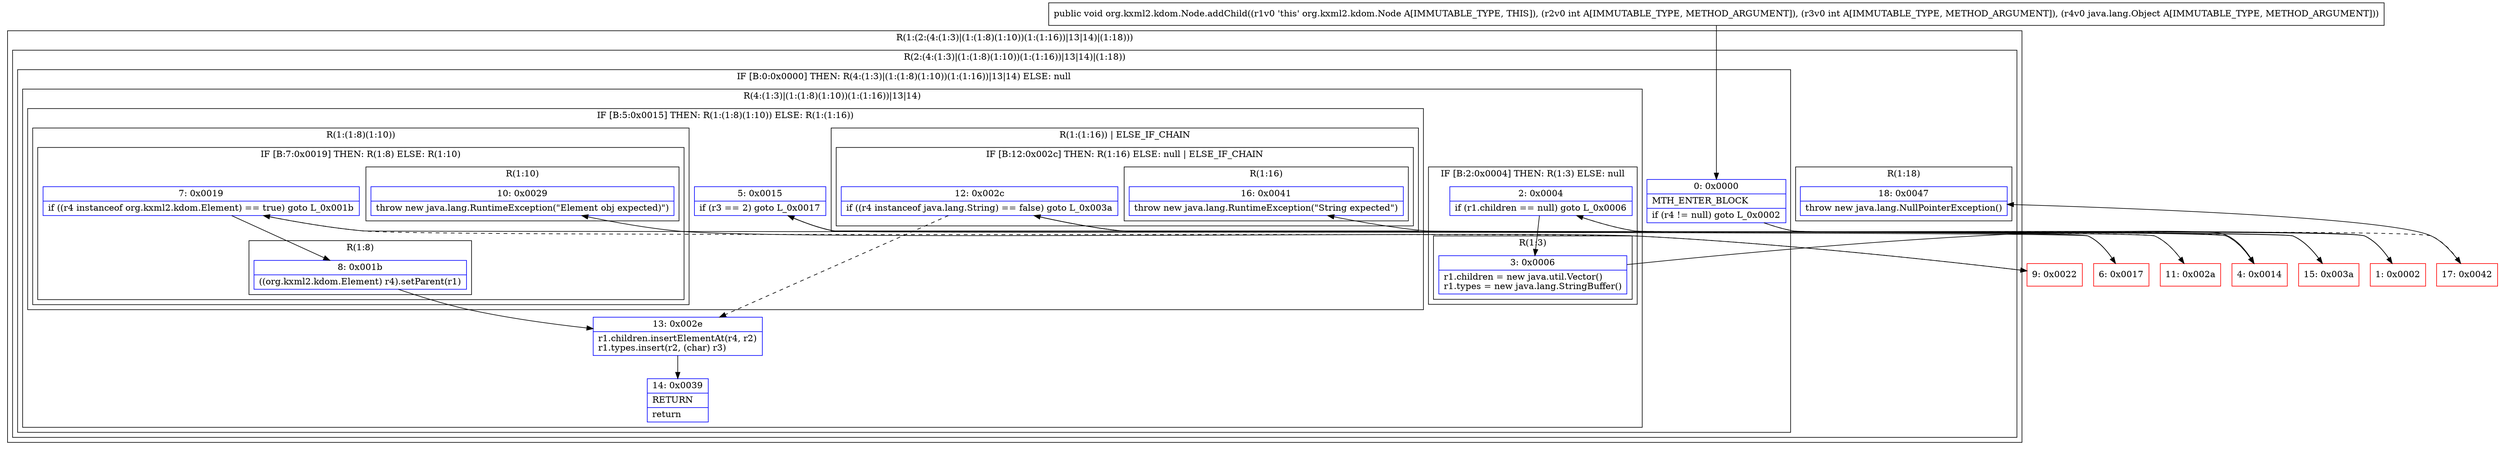 digraph "CFG fororg.kxml2.kdom.Node.addChild(IILjava\/lang\/Object;)V" {
subgraph cluster_Region_252547926 {
label = "R(1:(2:(4:(1:3)|(1:(1:8)(1:10))(1:(1:16))|13|14)|(1:18)))";
node [shape=record,color=blue];
subgraph cluster_Region_733338329 {
label = "R(2:(4:(1:3)|(1:(1:8)(1:10))(1:(1:16))|13|14)|(1:18))";
node [shape=record,color=blue];
subgraph cluster_IfRegion_1841311272 {
label = "IF [B:0:0x0000] THEN: R(4:(1:3)|(1:(1:8)(1:10))(1:(1:16))|13|14) ELSE: null";
node [shape=record,color=blue];
Node_0 [shape=record,label="{0\:\ 0x0000|MTH_ENTER_BLOCK\l|if (r4 != null) goto L_0x0002\l}"];
subgraph cluster_Region_1886043921 {
label = "R(4:(1:3)|(1:(1:8)(1:10))(1:(1:16))|13|14)";
node [shape=record,color=blue];
subgraph cluster_IfRegion_329127273 {
label = "IF [B:2:0x0004] THEN: R(1:3) ELSE: null";
node [shape=record,color=blue];
Node_2 [shape=record,label="{2\:\ 0x0004|if (r1.children == null) goto L_0x0006\l}"];
subgraph cluster_Region_376993489 {
label = "R(1:3)";
node [shape=record,color=blue];
Node_3 [shape=record,label="{3\:\ 0x0006|r1.children = new java.util.Vector()\lr1.types = new java.lang.StringBuffer()\l}"];
}
}
subgraph cluster_IfRegion_2057677656 {
label = "IF [B:5:0x0015] THEN: R(1:(1:8)(1:10)) ELSE: R(1:(1:16))";
node [shape=record,color=blue];
Node_5 [shape=record,label="{5\:\ 0x0015|if (r3 == 2) goto L_0x0017\l}"];
subgraph cluster_Region_1603404074 {
label = "R(1:(1:8)(1:10))";
node [shape=record,color=blue];
subgraph cluster_IfRegion_1019507436 {
label = "IF [B:7:0x0019] THEN: R(1:8) ELSE: R(1:10)";
node [shape=record,color=blue];
Node_7 [shape=record,label="{7\:\ 0x0019|if ((r4 instanceof org.kxml2.kdom.Element) == true) goto L_0x001b\l}"];
subgraph cluster_Region_1776244059 {
label = "R(1:8)";
node [shape=record,color=blue];
Node_8 [shape=record,label="{8\:\ 0x001b|((org.kxml2.kdom.Element) r4).setParent(r1)\l}"];
}
subgraph cluster_Region_1048038483 {
label = "R(1:10)";
node [shape=record,color=blue];
Node_10 [shape=record,label="{10\:\ 0x0029|throw new java.lang.RuntimeException(\"Element obj expected)\")\l}"];
}
}
}
subgraph cluster_Region_1906508262 {
label = "R(1:(1:16)) | ELSE_IF_CHAIN\l";
node [shape=record,color=blue];
subgraph cluster_IfRegion_1852788268 {
label = "IF [B:12:0x002c] THEN: R(1:16) ELSE: null | ELSE_IF_CHAIN\l";
node [shape=record,color=blue];
Node_12 [shape=record,label="{12\:\ 0x002c|if ((r4 instanceof java.lang.String) == false) goto L_0x003a\l}"];
subgraph cluster_Region_2106174263 {
label = "R(1:16)";
node [shape=record,color=blue];
Node_16 [shape=record,label="{16\:\ 0x0041|throw new java.lang.RuntimeException(\"String expected\")\l}"];
}
}
}
}
Node_13 [shape=record,label="{13\:\ 0x002e|r1.children.insertElementAt(r4, r2)\lr1.types.insert(r2, (char) r3)\l}"];
Node_14 [shape=record,label="{14\:\ 0x0039|RETURN\l|return\l}"];
}
}
subgraph cluster_Region_2099045761 {
label = "R(1:18)";
node [shape=record,color=blue];
Node_18 [shape=record,label="{18\:\ 0x0047|throw new java.lang.NullPointerException()\l}"];
}
}
}
Node_1 [shape=record,color=red,label="{1\:\ 0x0002}"];
Node_4 [shape=record,color=red,label="{4\:\ 0x0014}"];
Node_6 [shape=record,color=red,label="{6\:\ 0x0017}"];
Node_9 [shape=record,color=red,label="{9\:\ 0x0022}"];
Node_11 [shape=record,color=red,label="{11\:\ 0x002a}"];
Node_15 [shape=record,color=red,label="{15\:\ 0x003a}"];
Node_17 [shape=record,color=red,label="{17\:\ 0x0042}"];
MethodNode[shape=record,label="{public void org.kxml2.kdom.Node.addChild((r1v0 'this' org.kxml2.kdom.Node A[IMMUTABLE_TYPE, THIS]), (r2v0 int A[IMMUTABLE_TYPE, METHOD_ARGUMENT]), (r3v0 int A[IMMUTABLE_TYPE, METHOD_ARGUMENT]), (r4v0 java.lang.Object A[IMMUTABLE_TYPE, METHOD_ARGUMENT])) }"];
MethodNode -> Node_0;
Node_0 -> Node_1;
Node_0 -> Node_17[style=dashed];
Node_2 -> Node_3;
Node_2 -> Node_4[style=dashed];
Node_3 -> Node_4;
Node_5 -> Node_6;
Node_5 -> Node_11[style=dashed];
Node_7 -> Node_8;
Node_7 -> Node_9[style=dashed];
Node_8 -> Node_13;
Node_12 -> Node_13[style=dashed];
Node_12 -> Node_15;
Node_13 -> Node_14;
Node_1 -> Node_2;
Node_4 -> Node_5;
Node_6 -> Node_7;
Node_9 -> Node_10;
Node_11 -> Node_12;
Node_15 -> Node_16;
Node_17 -> Node_18;
}

